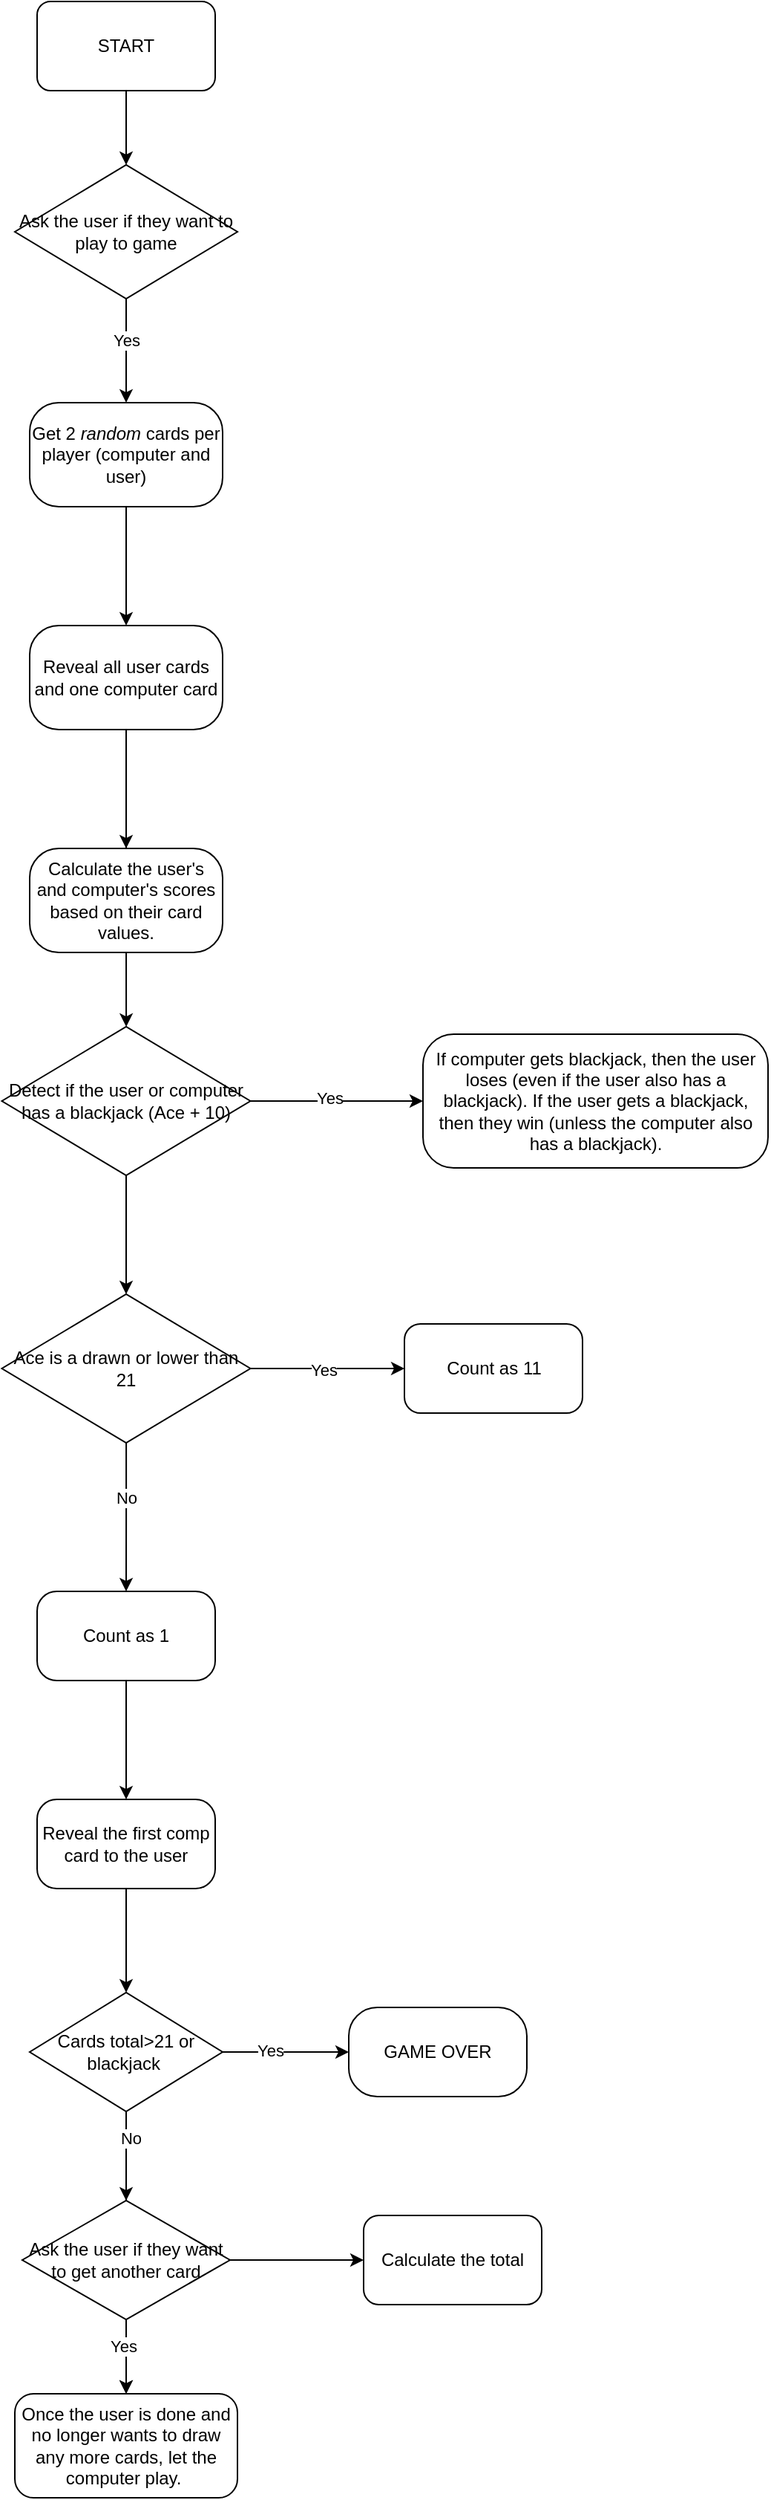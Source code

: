 <mxfile version="27.1.1">
  <diagram name="Page-1" id="nZZlZ4wX85lgE4mtfiP-">
    <mxGraphModel dx="946" dy="680" grid="1" gridSize="10" guides="1" tooltips="1" connect="1" arrows="1" fold="1" page="1" pageScale="1" pageWidth="827" pageHeight="1169" math="0" shadow="0">
      <root>
        <mxCell id="0" />
        <mxCell id="1" parent="0" />
        <mxCell id="3UIAw0wJv7h4F_L2P-lR-3" value="" style="edgeStyle=orthogonalEdgeStyle;rounded=0;orthogonalLoop=1;jettySize=auto;html=1;" edge="1" parent="1" source="3UIAw0wJv7h4F_L2P-lR-1" target="3UIAw0wJv7h4F_L2P-lR-2">
          <mxGeometry relative="1" as="geometry" />
        </mxCell>
        <mxCell id="3UIAw0wJv7h4F_L2P-lR-1" value="START" style="rounded=1;whiteSpace=wrap;html=1;" vertex="1" parent="1">
          <mxGeometry x="210" y="60" width="120" height="60" as="geometry" />
        </mxCell>
        <mxCell id="3UIAw0wJv7h4F_L2P-lR-6" value="" style="edgeStyle=orthogonalEdgeStyle;rounded=0;orthogonalLoop=1;jettySize=auto;html=1;" edge="1" parent="1" source="3UIAw0wJv7h4F_L2P-lR-2" target="3UIAw0wJv7h4F_L2P-lR-5">
          <mxGeometry relative="1" as="geometry" />
        </mxCell>
        <mxCell id="3UIAw0wJv7h4F_L2P-lR-7" value="Yes" style="edgeLabel;html=1;align=center;verticalAlign=middle;resizable=0;points=[];" vertex="1" connectable="0" parent="3UIAw0wJv7h4F_L2P-lR-6">
          <mxGeometry x="-0.2" relative="1" as="geometry">
            <mxPoint as="offset" />
          </mxGeometry>
        </mxCell>
        <mxCell id="3UIAw0wJv7h4F_L2P-lR-2" value="Ask the user if they want to play to game" style="rounded=1;whiteSpace=wrap;html=1;arcSize=0;shape=rhombus;perimeter=rhombusPerimeter;" vertex="1" parent="1">
          <mxGeometry x="195" y="170" width="150" height="90" as="geometry" />
        </mxCell>
        <mxCell id="3UIAw0wJv7h4F_L2P-lR-9" value="" style="edgeStyle=orthogonalEdgeStyle;rounded=0;orthogonalLoop=1;jettySize=auto;html=1;" edge="1" parent="1" source="3UIAw0wJv7h4F_L2P-lR-5" target="3UIAw0wJv7h4F_L2P-lR-8">
          <mxGeometry relative="1" as="geometry" />
        </mxCell>
        <mxCell id="3UIAw0wJv7h4F_L2P-lR-5" value="Get 2 &lt;i&gt;random&lt;/i&gt; cards per player (computer and user)" style="whiteSpace=wrap;html=1;rounded=1;arcSize=28;" vertex="1" parent="1">
          <mxGeometry x="205" y="330" width="130" height="70" as="geometry" />
        </mxCell>
        <mxCell id="3UIAw0wJv7h4F_L2P-lR-11" value="" style="edgeStyle=orthogonalEdgeStyle;rounded=0;orthogonalLoop=1;jettySize=auto;html=1;" edge="1" parent="1" source="3UIAw0wJv7h4F_L2P-lR-8" target="3UIAw0wJv7h4F_L2P-lR-10">
          <mxGeometry relative="1" as="geometry" />
        </mxCell>
        <mxCell id="3UIAw0wJv7h4F_L2P-lR-16" value="" style="edgeStyle=orthogonalEdgeStyle;rounded=0;orthogonalLoop=1;jettySize=auto;html=1;" edge="1" parent="1" source="3UIAw0wJv7h4F_L2P-lR-8" target="3UIAw0wJv7h4F_L2P-lR-15">
          <mxGeometry relative="1" as="geometry" />
        </mxCell>
        <mxCell id="3UIAw0wJv7h4F_L2P-lR-8" value="Reveal all user cards and one computer card" style="whiteSpace=wrap;html=1;rounded=1;arcSize=28;" vertex="1" parent="1">
          <mxGeometry x="205" y="480" width="130" height="70" as="geometry" />
        </mxCell>
        <mxCell id="3UIAw0wJv7h4F_L2P-lR-13" value="" style="edgeStyle=orthogonalEdgeStyle;rounded=0;orthogonalLoop=1;jettySize=auto;html=1;" edge="1" parent="1" source="3UIAw0wJv7h4F_L2P-lR-10" target="3UIAw0wJv7h4F_L2P-lR-12">
          <mxGeometry relative="1" as="geometry" />
        </mxCell>
        <mxCell id="3UIAw0wJv7h4F_L2P-lR-14" value="Yes" style="edgeLabel;html=1;align=center;verticalAlign=middle;resizable=0;points=[];" vertex="1" connectable="0" parent="3UIAw0wJv7h4F_L2P-lR-13">
          <mxGeometry x="-0.089" y="2" relative="1" as="geometry">
            <mxPoint as="offset" />
          </mxGeometry>
        </mxCell>
        <mxCell id="3UIAw0wJv7h4F_L2P-lR-18" value="" style="edgeStyle=orthogonalEdgeStyle;rounded=0;orthogonalLoop=1;jettySize=auto;html=1;" edge="1" parent="1" source="3UIAw0wJv7h4F_L2P-lR-10" target="3UIAw0wJv7h4F_L2P-lR-17">
          <mxGeometry relative="1" as="geometry" />
        </mxCell>
        <mxCell id="3UIAw0wJv7h4F_L2P-lR-10" value="Detect if the user or computer has a blackjack (Ace + 10)" style="whiteSpace=wrap;html=1;rounded=1;arcSize=0;shape=rhombus;perimeter=rhombusPerimeter;" vertex="1" parent="1">
          <mxGeometry x="186.25" y="750" width="167.5" height="100" as="geometry" />
        </mxCell>
        <mxCell id="3UIAw0wJv7h4F_L2P-lR-12" value="If computer gets blackjack, then the user loses (even if the user also has a blackjack). If the user gets a blackjack, then they win (unless the computer also has a blackjack)." style="whiteSpace=wrap;html=1;rounded=1;arcSize=23;" vertex="1" parent="1">
          <mxGeometry x="470" y="755" width="232.5" height="90" as="geometry" />
        </mxCell>
        <mxCell id="3UIAw0wJv7h4F_L2P-lR-15" value="Calculate the user&#39;s and computer&#39;s scores based on their card values." style="whiteSpace=wrap;html=1;rounded=1;arcSize=28;" vertex="1" parent="1">
          <mxGeometry x="205" y="630" width="130" height="70" as="geometry" />
        </mxCell>
        <mxCell id="3UIAw0wJv7h4F_L2P-lR-20" value="" style="edgeStyle=orthogonalEdgeStyle;rounded=0;orthogonalLoop=1;jettySize=auto;html=1;" edge="1" parent="1" source="3UIAw0wJv7h4F_L2P-lR-17" target="3UIAw0wJv7h4F_L2P-lR-19">
          <mxGeometry relative="1" as="geometry" />
        </mxCell>
        <mxCell id="3UIAw0wJv7h4F_L2P-lR-21" value="Yes" style="edgeLabel;html=1;align=center;verticalAlign=middle;resizable=0;points=[];" vertex="1" connectable="0" parent="3UIAw0wJv7h4F_L2P-lR-20">
          <mxGeometry x="-0.051" y="-1" relative="1" as="geometry">
            <mxPoint as="offset" />
          </mxGeometry>
        </mxCell>
        <mxCell id="3UIAw0wJv7h4F_L2P-lR-23" value="" style="edgeStyle=orthogonalEdgeStyle;rounded=0;orthogonalLoop=1;jettySize=auto;html=1;" edge="1" parent="1" source="3UIAw0wJv7h4F_L2P-lR-17" target="3UIAw0wJv7h4F_L2P-lR-22">
          <mxGeometry relative="1" as="geometry" />
        </mxCell>
        <mxCell id="3UIAw0wJv7h4F_L2P-lR-24" value="No" style="edgeLabel;html=1;align=center;verticalAlign=middle;resizable=0;points=[];" vertex="1" connectable="0" parent="3UIAw0wJv7h4F_L2P-lR-23">
          <mxGeometry x="-0.26" relative="1" as="geometry">
            <mxPoint as="offset" />
          </mxGeometry>
        </mxCell>
        <mxCell id="3UIAw0wJv7h4F_L2P-lR-17" value="Ace is a drawn or lower than 21" style="whiteSpace=wrap;html=1;rounded=1;arcSize=0;shape=rhombus;perimeter=rhombusPerimeter;" vertex="1" parent="1">
          <mxGeometry x="186.25" y="930" width="167.5" height="100" as="geometry" />
        </mxCell>
        <mxCell id="3UIAw0wJv7h4F_L2P-lR-19" value="Count as 11" style="whiteSpace=wrap;html=1;rounded=1;arcSize=18;" vertex="1" parent="1">
          <mxGeometry x="457.5" y="950" width="120" height="60" as="geometry" />
        </mxCell>
        <mxCell id="3UIAw0wJv7h4F_L2P-lR-26" value="" style="edgeStyle=orthogonalEdgeStyle;rounded=0;orthogonalLoop=1;jettySize=auto;html=1;" edge="1" parent="1" source="3UIAw0wJv7h4F_L2P-lR-22" target="3UIAw0wJv7h4F_L2P-lR-25">
          <mxGeometry relative="1" as="geometry" />
        </mxCell>
        <mxCell id="3UIAw0wJv7h4F_L2P-lR-22" value="Count as 1" style="whiteSpace=wrap;html=1;rounded=1;arcSize=22;" vertex="1" parent="1">
          <mxGeometry x="210" y="1130" width="120" height="60" as="geometry" />
        </mxCell>
        <mxCell id="3UIAw0wJv7h4F_L2P-lR-28" value="" style="edgeStyle=orthogonalEdgeStyle;rounded=0;orthogonalLoop=1;jettySize=auto;html=1;" edge="1" parent="1" source="3UIAw0wJv7h4F_L2P-lR-25" target="3UIAw0wJv7h4F_L2P-lR-27">
          <mxGeometry relative="1" as="geometry" />
        </mxCell>
        <mxCell id="3UIAw0wJv7h4F_L2P-lR-25" value="Reveal the first comp card to the user" style="whiteSpace=wrap;html=1;rounded=1;arcSize=22;" vertex="1" parent="1">
          <mxGeometry x="210" y="1270" width="120" height="60" as="geometry" />
        </mxCell>
        <mxCell id="3UIAw0wJv7h4F_L2P-lR-30" value="" style="edgeStyle=orthogonalEdgeStyle;rounded=0;orthogonalLoop=1;jettySize=auto;html=1;" edge="1" parent="1" source="3UIAw0wJv7h4F_L2P-lR-27" target="3UIAw0wJv7h4F_L2P-lR-29">
          <mxGeometry relative="1" as="geometry" />
        </mxCell>
        <mxCell id="3UIAw0wJv7h4F_L2P-lR-33" value="Yes" style="edgeLabel;html=1;align=center;verticalAlign=middle;resizable=0;points=[];" vertex="1" connectable="0" parent="3UIAw0wJv7h4F_L2P-lR-30">
          <mxGeometry x="-0.247" y="1" relative="1" as="geometry">
            <mxPoint as="offset" />
          </mxGeometry>
        </mxCell>
        <mxCell id="3UIAw0wJv7h4F_L2P-lR-32" value="" style="edgeStyle=orthogonalEdgeStyle;rounded=0;orthogonalLoop=1;jettySize=auto;html=1;" edge="1" parent="1" source="3UIAw0wJv7h4F_L2P-lR-27" target="3UIAw0wJv7h4F_L2P-lR-31">
          <mxGeometry relative="1" as="geometry" />
        </mxCell>
        <mxCell id="3UIAw0wJv7h4F_L2P-lR-34" value="No" style="edgeLabel;html=1;align=center;verticalAlign=middle;resizable=0;points=[];" vertex="1" connectable="0" parent="3UIAw0wJv7h4F_L2P-lR-32">
          <mxGeometry x="-0.2" y="-1" relative="1" as="geometry">
            <mxPoint as="offset" />
          </mxGeometry>
        </mxCell>
        <mxCell id="3UIAw0wJv7h4F_L2P-lR-35" value="" style="edgeStyle=orthogonalEdgeStyle;rounded=0;orthogonalLoop=1;jettySize=auto;html=1;" edge="1" parent="1" source="3UIAw0wJv7h4F_L2P-lR-27" target="3UIAw0wJv7h4F_L2P-lR-31">
          <mxGeometry relative="1" as="geometry" />
        </mxCell>
        <mxCell id="3UIAw0wJv7h4F_L2P-lR-39" value="No" style="edgeLabel;html=1;align=center;verticalAlign=middle;resizable=0;points=[];" vertex="1" connectable="0" parent="3UIAw0wJv7h4F_L2P-lR-35">
          <mxGeometry x="-0.811" y="3" relative="1" as="geometry">
            <mxPoint as="offset" />
          </mxGeometry>
        </mxCell>
        <mxCell id="3UIAw0wJv7h4F_L2P-lR-40" value="Yes" style="edgeLabel;html=1;align=center;verticalAlign=middle;resizable=0;points=[];" vertex="1" connectable="0" parent="3UIAw0wJv7h4F_L2P-lR-35">
          <mxGeometry x="0.663" y="-2" relative="1" as="geometry">
            <mxPoint as="offset" />
          </mxGeometry>
        </mxCell>
        <mxCell id="3UIAw0wJv7h4F_L2P-lR-27" value="Cards total&amp;gt;21 or blackjack&amp;nbsp;" style="rhombus;whiteSpace=wrap;html=1;rounded=1;arcSize=0;" vertex="1" parent="1">
          <mxGeometry x="205" y="1400" width="130" height="80" as="geometry" />
        </mxCell>
        <mxCell id="3UIAw0wJv7h4F_L2P-lR-29" value="GAME OVER" style="whiteSpace=wrap;html=1;rounded=1;arcSize=32;" vertex="1" parent="1">
          <mxGeometry x="420" y="1410" width="120" height="60" as="geometry" />
        </mxCell>
        <mxCell id="3UIAw0wJv7h4F_L2P-lR-31" value="Once the user is done and no longer wants to draw any more cards, let the computer play.&amp;nbsp;" style="whiteSpace=wrap;html=1;rounded=1;arcSize=18;" vertex="1" parent="1">
          <mxGeometry x="195" y="1670" width="150" height="70" as="geometry" />
        </mxCell>
        <mxCell id="3UIAw0wJv7h4F_L2P-lR-38" style="edgeStyle=orthogonalEdgeStyle;rounded=0;orthogonalLoop=1;jettySize=auto;html=1;" edge="1" parent="1" source="3UIAw0wJv7h4F_L2P-lR-36">
          <mxGeometry relative="1" as="geometry">
            <mxPoint x="270" y="1540" as="targetPoint" />
          </mxGeometry>
        </mxCell>
        <mxCell id="3UIAw0wJv7h4F_L2P-lR-42" value="" style="edgeStyle=orthogonalEdgeStyle;rounded=0;orthogonalLoop=1;jettySize=auto;html=1;" edge="1" parent="1" source="3UIAw0wJv7h4F_L2P-lR-36" target="3UIAw0wJv7h4F_L2P-lR-41">
          <mxGeometry relative="1" as="geometry" />
        </mxCell>
        <mxCell id="3UIAw0wJv7h4F_L2P-lR-36" value="Ask the user if they want to get another card" style="rhombus;whiteSpace=wrap;html=1;rounded=1;arcSize=0;" vertex="1" parent="1">
          <mxGeometry x="200" y="1540" width="140" height="80" as="geometry" />
        </mxCell>
        <mxCell id="3UIAw0wJv7h4F_L2P-lR-41" value="Calculate the total" style="whiteSpace=wrap;html=1;rounded=1;arcSize=17;" vertex="1" parent="1">
          <mxGeometry x="430" y="1550" width="120" height="60" as="geometry" />
        </mxCell>
      </root>
    </mxGraphModel>
  </diagram>
</mxfile>
